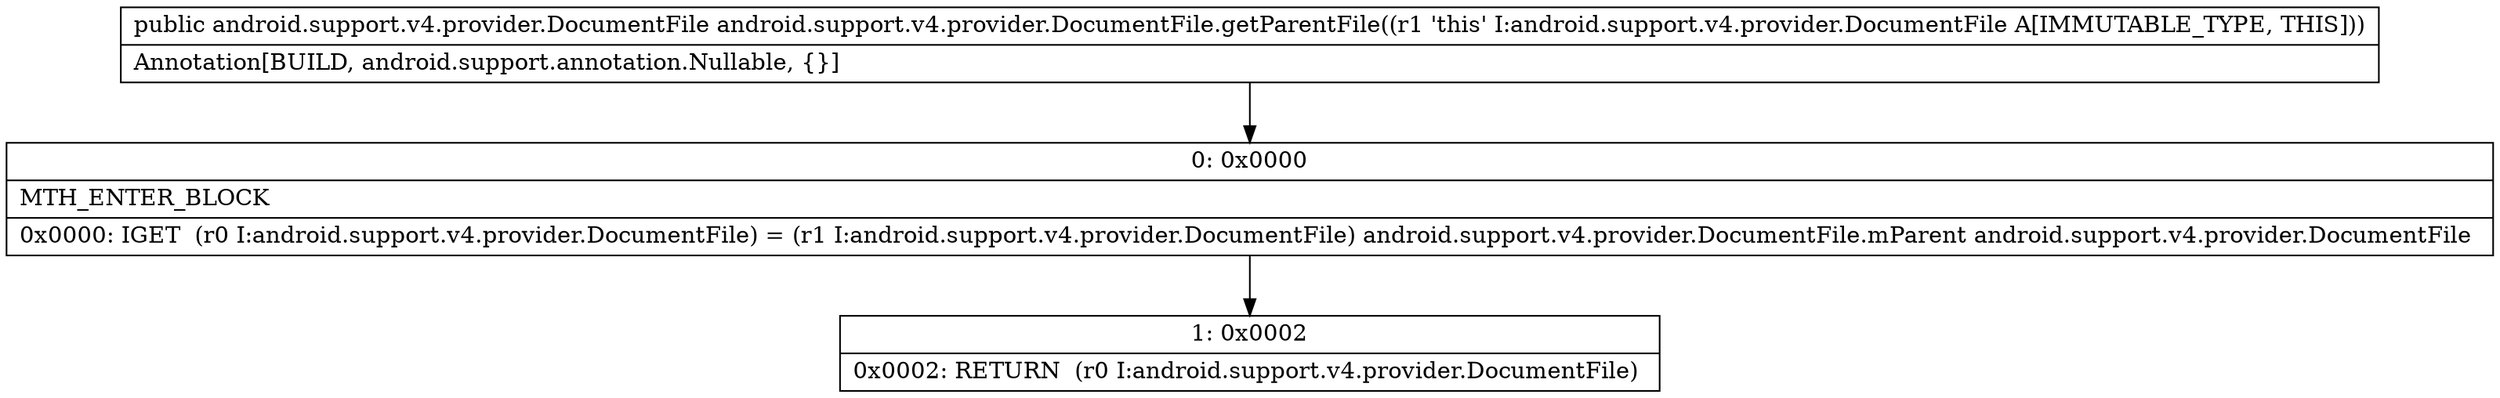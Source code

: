 digraph "CFG forandroid.support.v4.provider.DocumentFile.getParentFile()Landroid\/support\/v4\/provider\/DocumentFile;" {
Node_0 [shape=record,label="{0\:\ 0x0000|MTH_ENTER_BLOCK\l|0x0000: IGET  (r0 I:android.support.v4.provider.DocumentFile) = (r1 I:android.support.v4.provider.DocumentFile) android.support.v4.provider.DocumentFile.mParent android.support.v4.provider.DocumentFile \l}"];
Node_1 [shape=record,label="{1\:\ 0x0002|0x0002: RETURN  (r0 I:android.support.v4.provider.DocumentFile) \l}"];
MethodNode[shape=record,label="{public android.support.v4.provider.DocumentFile android.support.v4.provider.DocumentFile.getParentFile((r1 'this' I:android.support.v4.provider.DocumentFile A[IMMUTABLE_TYPE, THIS]))  | Annotation[BUILD, android.support.annotation.Nullable, \{\}]\l}"];
MethodNode -> Node_0;
Node_0 -> Node_1;
}

